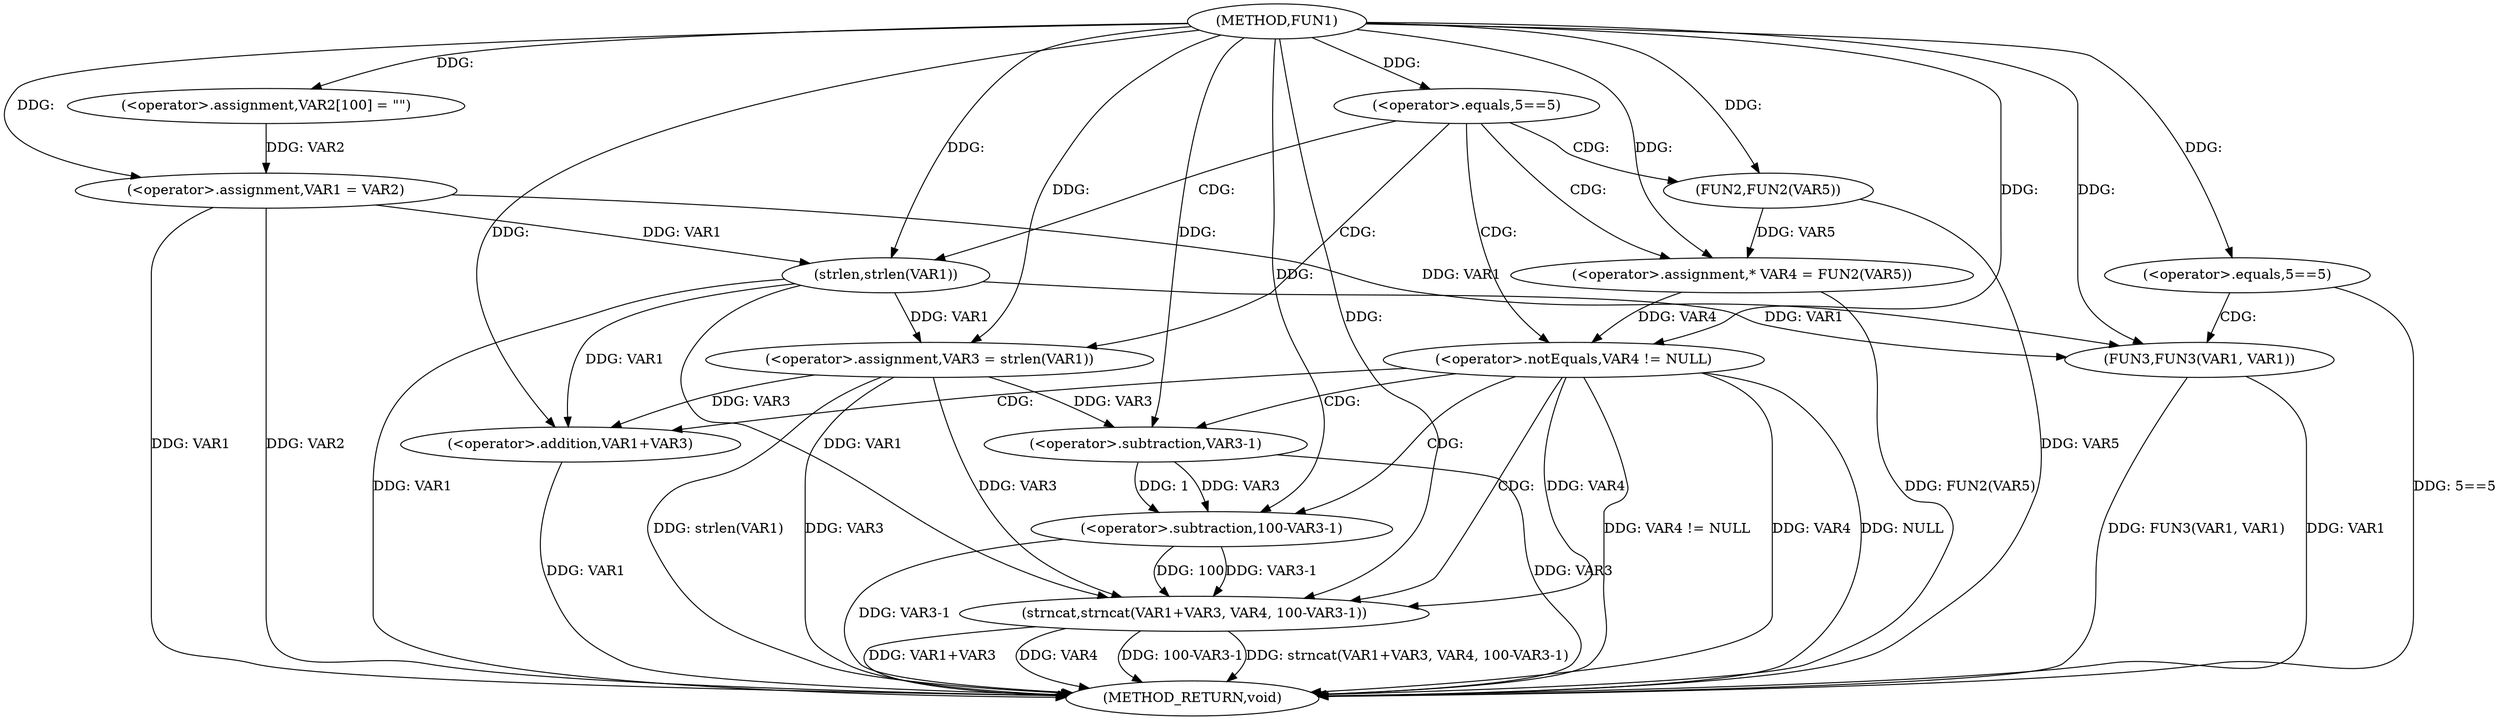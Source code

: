 digraph FUN1 {  
"1000100" [label = "(METHOD,FUN1)" ]
"1000149" [label = "(METHOD_RETURN,void)" ]
"1000104" [label = "(<operator>.assignment,VAR2[100] = \"\")" ]
"1000107" [label = "(<operator>.assignment,VAR1 = VAR2)" ]
"1000111" [label = "(<operator>.equals,5==5)" ]
"1000117" [label = "(<operator>.assignment,VAR3 = strlen(VAR1))" ]
"1000119" [label = "(strlen,strlen(VAR1))" ]
"1000122" [label = "(<operator>.assignment,* VAR4 = FUN2(VAR5))" ]
"1000124" [label = "(FUN2,FUN2(VAR5))" ]
"1000127" [label = "(<operator>.notEquals,VAR4 != NULL)" ]
"1000131" [label = "(strncat,strncat(VAR1+VAR3, VAR4, 100-VAR3-1))" ]
"1000132" [label = "(<operator>.addition,VAR1+VAR3)" ]
"1000136" [label = "(<operator>.subtraction,100-VAR3-1)" ]
"1000138" [label = "(<operator>.subtraction,VAR3-1)" ]
"1000142" [label = "(<operator>.equals,5==5)" ]
"1000146" [label = "(FUN3,FUN3(VAR1, VAR1))" ]
  "1000142" -> "1000149"  [ label = "DDG: 5==5"] 
  "1000124" -> "1000149"  [ label = "DDG: VAR5"] 
  "1000107" -> "1000149"  [ label = "DDG: VAR1"] 
  "1000127" -> "1000149"  [ label = "DDG: NULL"] 
  "1000146" -> "1000149"  [ label = "DDG: VAR1"] 
  "1000127" -> "1000149"  [ label = "DDG: VAR4 != NULL"] 
  "1000117" -> "1000149"  [ label = "DDG: VAR3"] 
  "1000132" -> "1000149"  [ label = "DDG: VAR1"] 
  "1000117" -> "1000149"  [ label = "DDG: strlen(VAR1)"] 
  "1000146" -> "1000149"  [ label = "DDG: FUN3(VAR1, VAR1)"] 
  "1000107" -> "1000149"  [ label = "DDG: VAR2"] 
  "1000131" -> "1000149"  [ label = "DDG: VAR1+VAR3"] 
  "1000138" -> "1000149"  [ label = "DDG: VAR3"] 
  "1000131" -> "1000149"  [ label = "DDG: VAR4"] 
  "1000119" -> "1000149"  [ label = "DDG: VAR1"] 
  "1000131" -> "1000149"  [ label = "DDG: 100-VAR3-1"] 
  "1000127" -> "1000149"  [ label = "DDG: VAR4"] 
  "1000136" -> "1000149"  [ label = "DDG: VAR3-1"] 
  "1000131" -> "1000149"  [ label = "DDG: strncat(VAR1+VAR3, VAR4, 100-VAR3-1)"] 
  "1000122" -> "1000149"  [ label = "DDG: FUN2(VAR5)"] 
  "1000100" -> "1000104"  [ label = "DDG: "] 
  "1000104" -> "1000107"  [ label = "DDG: VAR2"] 
  "1000100" -> "1000107"  [ label = "DDG: "] 
  "1000100" -> "1000111"  [ label = "DDG: "] 
  "1000119" -> "1000117"  [ label = "DDG: VAR1"] 
  "1000100" -> "1000117"  [ label = "DDG: "] 
  "1000107" -> "1000119"  [ label = "DDG: VAR1"] 
  "1000100" -> "1000119"  [ label = "DDG: "] 
  "1000124" -> "1000122"  [ label = "DDG: VAR5"] 
  "1000100" -> "1000122"  [ label = "DDG: "] 
  "1000100" -> "1000124"  [ label = "DDG: "] 
  "1000122" -> "1000127"  [ label = "DDG: VAR4"] 
  "1000100" -> "1000127"  [ label = "DDG: "] 
  "1000119" -> "1000131"  [ label = "DDG: VAR1"] 
  "1000100" -> "1000131"  [ label = "DDG: "] 
  "1000117" -> "1000131"  [ label = "DDG: VAR3"] 
  "1000119" -> "1000132"  [ label = "DDG: VAR1"] 
  "1000100" -> "1000132"  [ label = "DDG: "] 
  "1000117" -> "1000132"  [ label = "DDG: VAR3"] 
  "1000127" -> "1000131"  [ label = "DDG: VAR4"] 
  "1000136" -> "1000131"  [ label = "DDG: 100"] 
  "1000136" -> "1000131"  [ label = "DDG: VAR3-1"] 
  "1000100" -> "1000136"  [ label = "DDG: "] 
  "1000138" -> "1000136"  [ label = "DDG: VAR3"] 
  "1000138" -> "1000136"  [ label = "DDG: 1"] 
  "1000100" -> "1000138"  [ label = "DDG: "] 
  "1000117" -> "1000138"  [ label = "DDG: VAR3"] 
  "1000100" -> "1000142"  [ label = "DDG: "] 
  "1000107" -> "1000146"  [ label = "DDG: VAR1"] 
  "1000119" -> "1000146"  [ label = "DDG: VAR1"] 
  "1000100" -> "1000146"  [ label = "DDG: "] 
  "1000111" -> "1000117"  [ label = "CDG: "] 
  "1000111" -> "1000127"  [ label = "CDG: "] 
  "1000111" -> "1000124"  [ label = "CDG: "] 
  "1000111" -> "1000119"  [ label = "CDG: "] 
  "1000111" -> "1000122"  [ label = "CDG: "] 
  "1000127" -> "1000131"  [ label = "CDG: "] 
  "1000127" -> "1000132"  [ label = "CDG: "] 
  "1000127" -> "1000136"  [ label = "CDG: "] 
  "1000127" -> "1000138"  [ label = "CDG: "] 
  "1000142" -> "1000146"  [ label = "CDG: "] 
}
